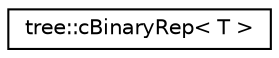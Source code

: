 digraph G
{
  edge [fontname="Helvetica",fontsize="10",labelfontname="Helvetica",labelfontsize="10"];
  node [fontname="Helvetica",fontsize="10",shape=record];
  rankdir="LR";
  Node1 [label="tree::cBinaryRep\< T \>",height=0.2,width=0.4,color="black", fillcolor="white", style="filled",URL="$classtree_1_1cBinaryRep.html"];
}
